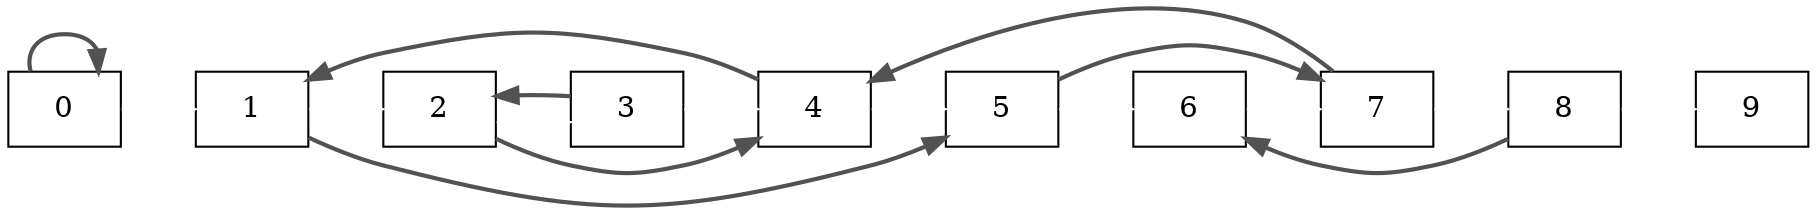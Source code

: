 digraph G{
   rankdir=LR;
   NODE0[shape="box",label="0"];
   NODE1[shape="box",label="1"];
   NODE2[shape="box",label="2"];
   NODE3[shape="box",label="3"];
   NODE4[shape="box",label="4"];
   NODE5[shape="box",label="5"];
   NODE6[shape="box",label="6"];
   NODE7[shape="box",label="7"];
   NODE8[shape="box",label="8"];
   NODE9[shape="box",label="9"];
   NODE0 -> NODE1 [weight=100,color="white"];
   NODE1 -> NODE2 [weight=100,color="white"];
   NODE2 -> NODE3 [weight=100,color="white"];
   NODE3 -> NODE4 [weight=100,color="white"];
   NODE4 -> NODE5 [weight=100,color="white"];
   NODE5 -> NODE6 [weight=100,color="white"];
   NODE6 -> NODE7 [weight=100,color="white"];
   NODE7 -> NODE8 [weight=100,color="white"];
   NODE8 -> NODE9 [weight=100,color="white"];
   NODE0 -> NODE0 [color="#525252",penwidth=2];
   NODE1 -> NODE5 [color="#525252",penwidth=2];
   NODE2 -> NODE4 [color="#525252",penwidth=2];
   NODE3 -> NODE2 [color="#525252",penwidth=2];
   NODE4 -> NODE1 [color="#525252",penwidth=2];
   NODE5 -> NODE7 [color="#525252",penwidth=2];
   NODE7 -> NODE4 [color="#525252",penwidth=2];
   NODE8 -> NODE6 [color="#525252",penwidth=2];
}